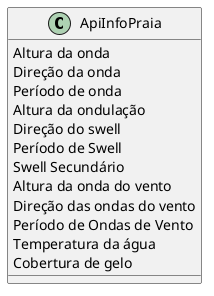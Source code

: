 @startuml class
class ApiInfoPraia {
  Altura da onda
Direção da onda
Período de onda
Altura da ondulação
Direção do swell
Período de Swell
Swell Secundário
Altura da onda do vento
Direção das ondas do vento
Período de Ondas de Vento
Temperatura da água
Cobertura de gelo 
}
@enduml